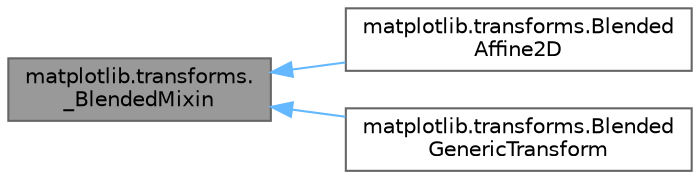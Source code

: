 digraph "matplotlib.transforms._BlendedMixin"
{
 // LATEX_PDF_SIZE
  bgcolor="transparent";
  edge [fontname=Helvetica,fontsize=10,labelfontname=Helvetica,labelfontsize=10];
  node [fontname=Helvetica,fontsize=10,shape=box,height=0.2,width=0.4];
  rankdir="LR";
  Node1 [id="Node000001",label="matplotlib.transforms.\l_BlendedMixin",height=0.2,width=0.4,color="gray40", fillcolor="grey60", style="filled", fontcolor="black",tooltip=" "];
  Node1 -> Node2 [id="edge3_Node000001_Node000002",dir="back",color="steelblue1",style="solid",tooltip=" "];
  Node2 [id="Node000002",label="matplotlib.transforms.Blended\lAffine2D",height=0.2,width=0.4,color="gray40", fillcolor="white", style="filled",URL="$d0/d49/classmatplotlib_1_1transforms_1_1BlendedAffine2D.html",tooltip=" "];
  Node1 -> Node3 [id="edge4_Node000001_Node000003",dir="back",color="steelblue1",style="solid",tooltip=" "];
  Node3 [id="Node000003",label="matplotlib.transforms.Blended\lGenericTransform",height=0.2,width=0.4,color="gray40", fillcolor="white", style="filled",URL="$d1/d92/classmatplotlib_1_1transforms_1_1BlendedGenericTransform.html",tooltip=" "];
}
